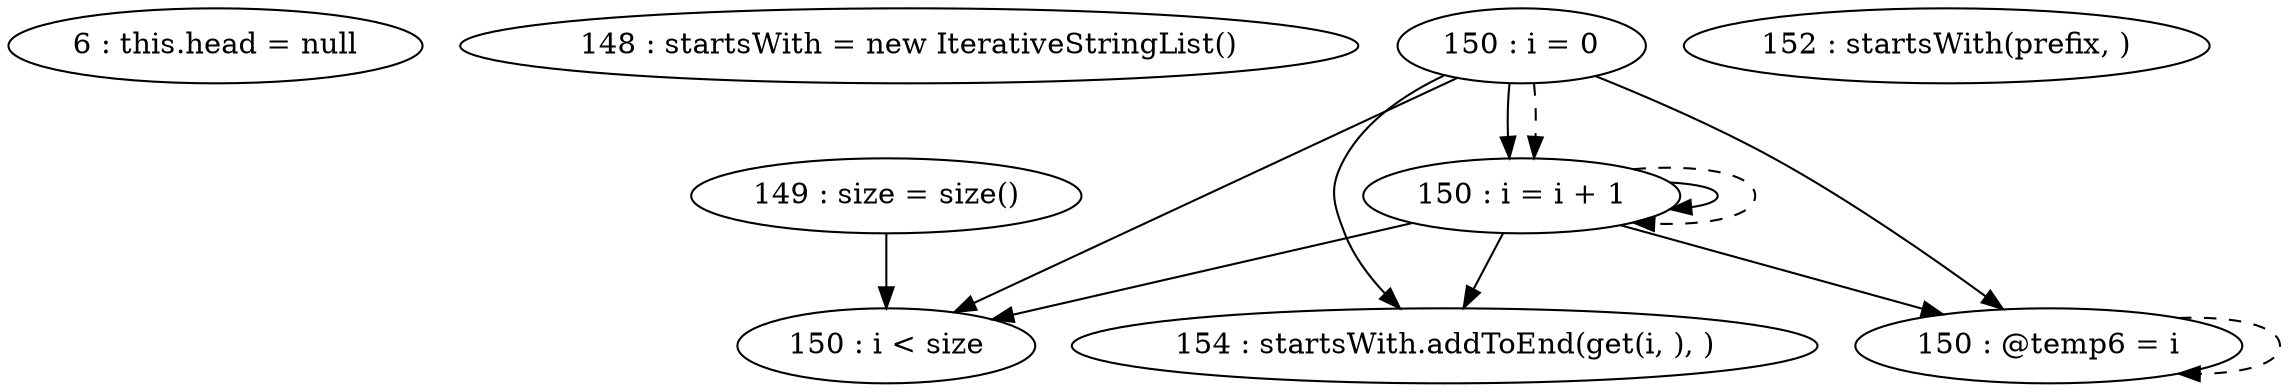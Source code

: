 digraph G {
"6 : this.head = null"
"148 : startsWith = new IterativeStringList()"
"149 : size = size()"
"149 : size = size()" -> "150 : i < size"
"150 : i = 0"
"150 : i = 0" -> "150 : i = i + 1"
"150 : i = 0" -> "150 : i < size"
"150 : i = 0" -> "150 : @temp6 = i"
"150 : i = 0" -> "154 : startsWith.addToEnd(get(i, ), )"
"150 : i = 0" -> "150 : i = i + 1" [style=dashed]
"150 : i < size"
"152 : startsWith(prefix, )"
"154 : startsWith.addToEnd(get(i, ), )"
"150 : @temp6 = i"
"150 : @temp6 = i" -> "150 : @temp6 = i" [style=dashed]
"150 : i = i + 1"
"150 : i = i + 1" -> "150 : i = i + 1"
"150 : i = i + 1" -> "150 : i < size"
"150 : i = i + 1" -> "150 : @temp6 = i"
"150 : i = i + 1" -> "154 : startsWith.addToEnd(get(i, ), )"
"150 : i = i + 1" -> "150 : i = i + 1" [style=dashed]
}